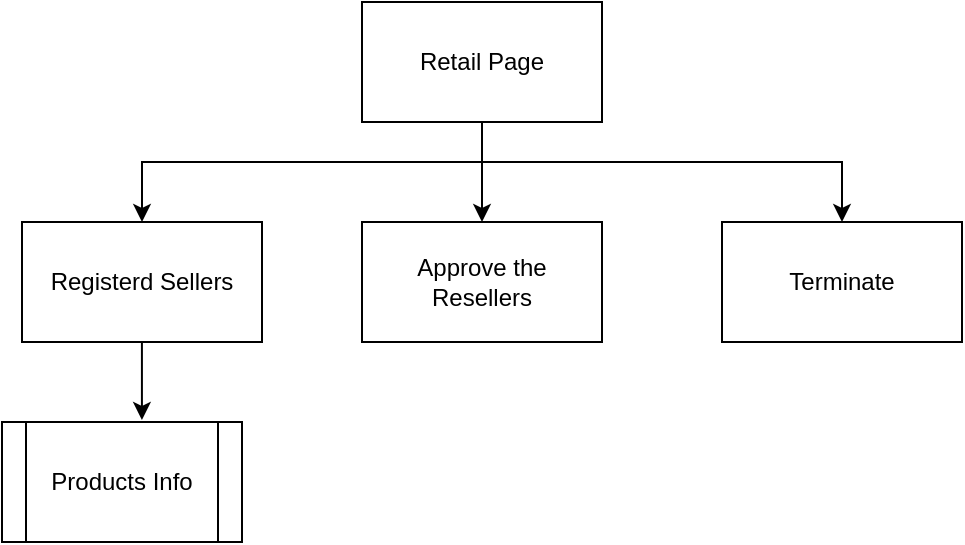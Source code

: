 <mxfile version="14.4.3" type="device"><diagram id="gQKUWKr_NBgCk27xXBzb" name="Page-1"><mxGraphModel dx="1092" dy="494" grid="1" gridSize="10" guides="1" tooltips="1" connect="1" arrows="1" fold="1" page="1" pageScale="1" pageWidth="850" pageHeight="1100" math="0" shadow="0"><root><mxCell id="0"/><mxCell id="1" parent="0"/><mxCell id="8_2ZPiUt0cFOi3sqVexL-5" style="edgeStyle=orthogonalEdgeStyle;rounded=0;orthogonalLoop=1;jettySize=auto;html=1;" edge="1" parent="1" source="8_2ZPiUt0cFOi3sqVexL-1" target="8_2ZPiUt0cFOi3sqVexL-2"><mxGeometry relative="1" as="geometry"><Array as="points"><mxPoint x="380" y="140"/><mxPoint x="210" y="140"/></Array></mxGeometry></mxCell><mxCell id="8_2ZPiUt0cFOi3sqVexL-6" style="edgeStyle=orthogonalEdgeStyle;rounded=0;orthogonalLoop=1;jettySize=auto;html=1;entryX=0.5;entryY=0;entryDx=0;entryDy=0;" edge="1" parent="1" source="8_2ZPiUt0cFOi3sqVexL-1" target="8_2ZPiUt0cFOi3sqVexL-3"><mxGeometry relative="1" as="geometry"/></mxCell><mxCell id="8_2ZPiUt0cFOi3sqVexL-7" style="edgeStyle=orthogonalEdgeStyle;rounded=0;orthogonalLoop=1;jettySize=auto;html=1;" edge="1" parent="1" source="8_2ZPiUt0cFOi3sqVexL-1" target="8_2ZPiUt0cFOi3sqVexL-4"><mxGeometry relative="1" as="geometry"><Array as="points"><mxPoint x="380" y="140"/><mxPoint x="560" y="140"/></Array></mxGeometry></mxCell><mxCell id="8_2ZPiUt0cFOi3sqVexL-1" value="Retail Page" style="rounded=0;whiteSpace=wrap;html=1;" vertex="1" parent="1"><mxGeometry x="320" y="60" width="120" height="60" as="geometry"/></mxCell><mxCell id="8_2ZPiUt0cFOi3sqVexL-9" style="edgeStyle=orthogonalEdgeStyle;rounded=0;orthogonalLoop=1;jettySize=auto;html=1;entryX=0.583;entryY=-0.017;entryDx=0;entryDy=0;entryPerimeter=0;" edge="1" parent="1" source="8_2ZPiUt0cFOi3sqVexL-2" target="8_2ZPiUt0cFOi3sqVexL-8"><mxGeometry relative="1" as="geometry"/></mxCell><mxCell id="8_2ZPiUt0cFOi3sqVexL-2" value="Registerd Sellers" style="rounded=0;whiteSpace=wrap;html=1;" vertex="1" parent="1"><mxGeometry x="150" y="170" width="120" height="60" as="geometry"/></mxCell><mxCell id="8_2ZPiUt0cFOi3sqVexL-3" value="Approve the Resellers" style="rounded=0;whiteSpace=wrap;html=1;" vertex="1" parent="1"><mxGeometry x="320" y="170" width="120" height="60" as="geometry"/></mxCell><mxCell id="8_2ZPiUt0cFOi3sqVexL-4" value="Terminate" style="rounded=0;whiteSpace=wrap;html=1;" vertex="1" parent="1"><mxGeometry x="500" y="170" width="120" height="60" as="geometry"/></mxCell><mxCell id="8_2ZPiUt0cFOi3sqVexL-8" value="Products Info" style="shape=process;whiteSpace=wrap;html=1;backgroundOutline=1;" vertex="1" parent="1"><mxGeometry x="140" y="270" width="120" height="60" as="geometry"/></mxCell></root></mxGraphModel></diagram></mxfile>